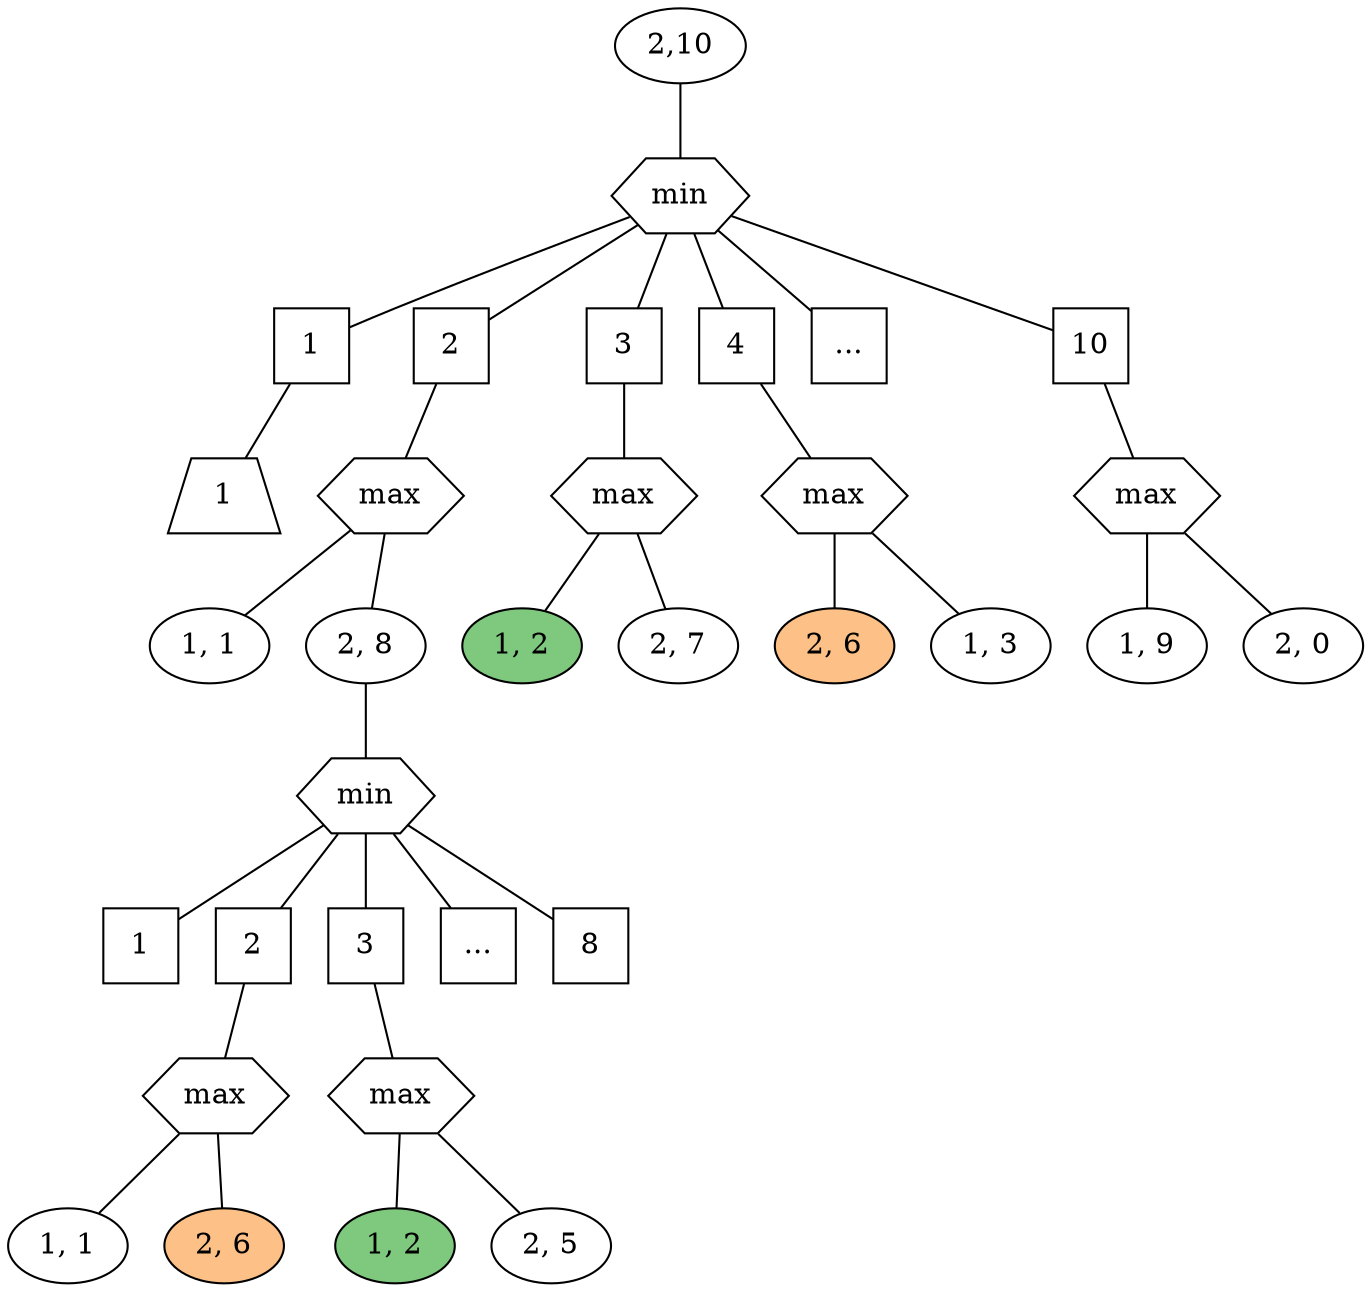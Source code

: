 graph {
  "2,10" -- "1min"

  "f_1" [label="1" shape="square"];
  "f_2" [label="2" shape="square"];
  "f_3" [label="3" shape="square"];
  "f_4" [label="4" shape="square"];
  "f_5" [label="..." shape="square"];
  "f_10" [label="10" shape="square"];

  "1min" [label="min" shape="hexagon"];

  "1min" -- "f_1";
  "1min" -- "f_2";
  "1min" -- "f_3";
  "1min" -- "f_4";
  "1min" -- "f_5";
  "1min" -- "f_10";

  "2max" [label="max" shape="hexagon"];
  "3max" [label="max" shape="hexagon"];
  "4max" [label="max" shape="hexagon"];
  "10max" [label="max" shape="hexagon"];

  "1_1" [label="1" shape="trapezium"]

  "f_1" -- "1_1"
  "f_2" -- "2max"
  "f_3" -- "3max"
  "f_4" -- "4max"
  "f_10" -- "10max"

  "1, 2" [fillcolor="/accent3/1" style="filled"]
  "2, 6" [fillcolor="/accent3/3" style="filled"]

  "2max" -- "1, 1"
  "2max" -- "2, 8"
  "3max" -- "1, 2"
  "3max" -- "2, 7"
  "4max" -- "1, 3"
  "4max" -- "2, 6"
  "10max" -- "1, 9"
  "10max" -- "2, 0"

  "2min" [label="min" shape="hexagon"];

  "2, 8" -- "2min"

  "f_2_1" [label="1" shape="square"];
  "f_2_2" [label="2" shape="square"];
  "f_2_3" [label="3" shape="square"];
  "f_2_5" [label="..." shape="square"];
  "f_2_10" [label="8" shape="square"];

  "2min" -- "f_2_1";
  "2min" -- "f_2_2";
  "2min" -- "f_2_3";
  "2min" -- "f_2_5";
  "2min" -- "f_2_10";

  "2,1,1" [label="1, 1"]
  "2,2,6" [label="2, 6" fillcolor="/accent3/3" style="filled"]

  "2,1,2" [label="1, 2" fillcolor="/accent3/1" style="filled"]
  "2,2,5" [label="2, 5"]

  "22max" [label="max" shape="hexagon"];
  "23max" [label="max" shape="hexagon"];

  "f_2_2" -- "22max"
  "22max" -- "2,1,1"
  "22max" -- "2,2,6"

  "f_2_3" -- "23max"
  "23max" -- "2,1,2"
  "23max" -- "2,2,5"
}
